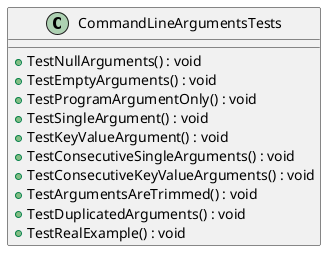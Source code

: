 @startuml
class CommandLineArgumentsTests {
    + TestNullArguments() : void
    + TestEmptyArguments() : void
    + TestProgramArgumentOnly() : void
    + TestSingleArgument() : void
    + TestKeyValueArgument() : void
    + TestConsecutiveSingleArguments() : void
    + TestConsecutiveKeyValueArguments() : void
    + TestArgumentsAreTrimmed() : void
    + TestDuplicatedArguments() : void
    + TestRealExample() : void
}
@enduml

